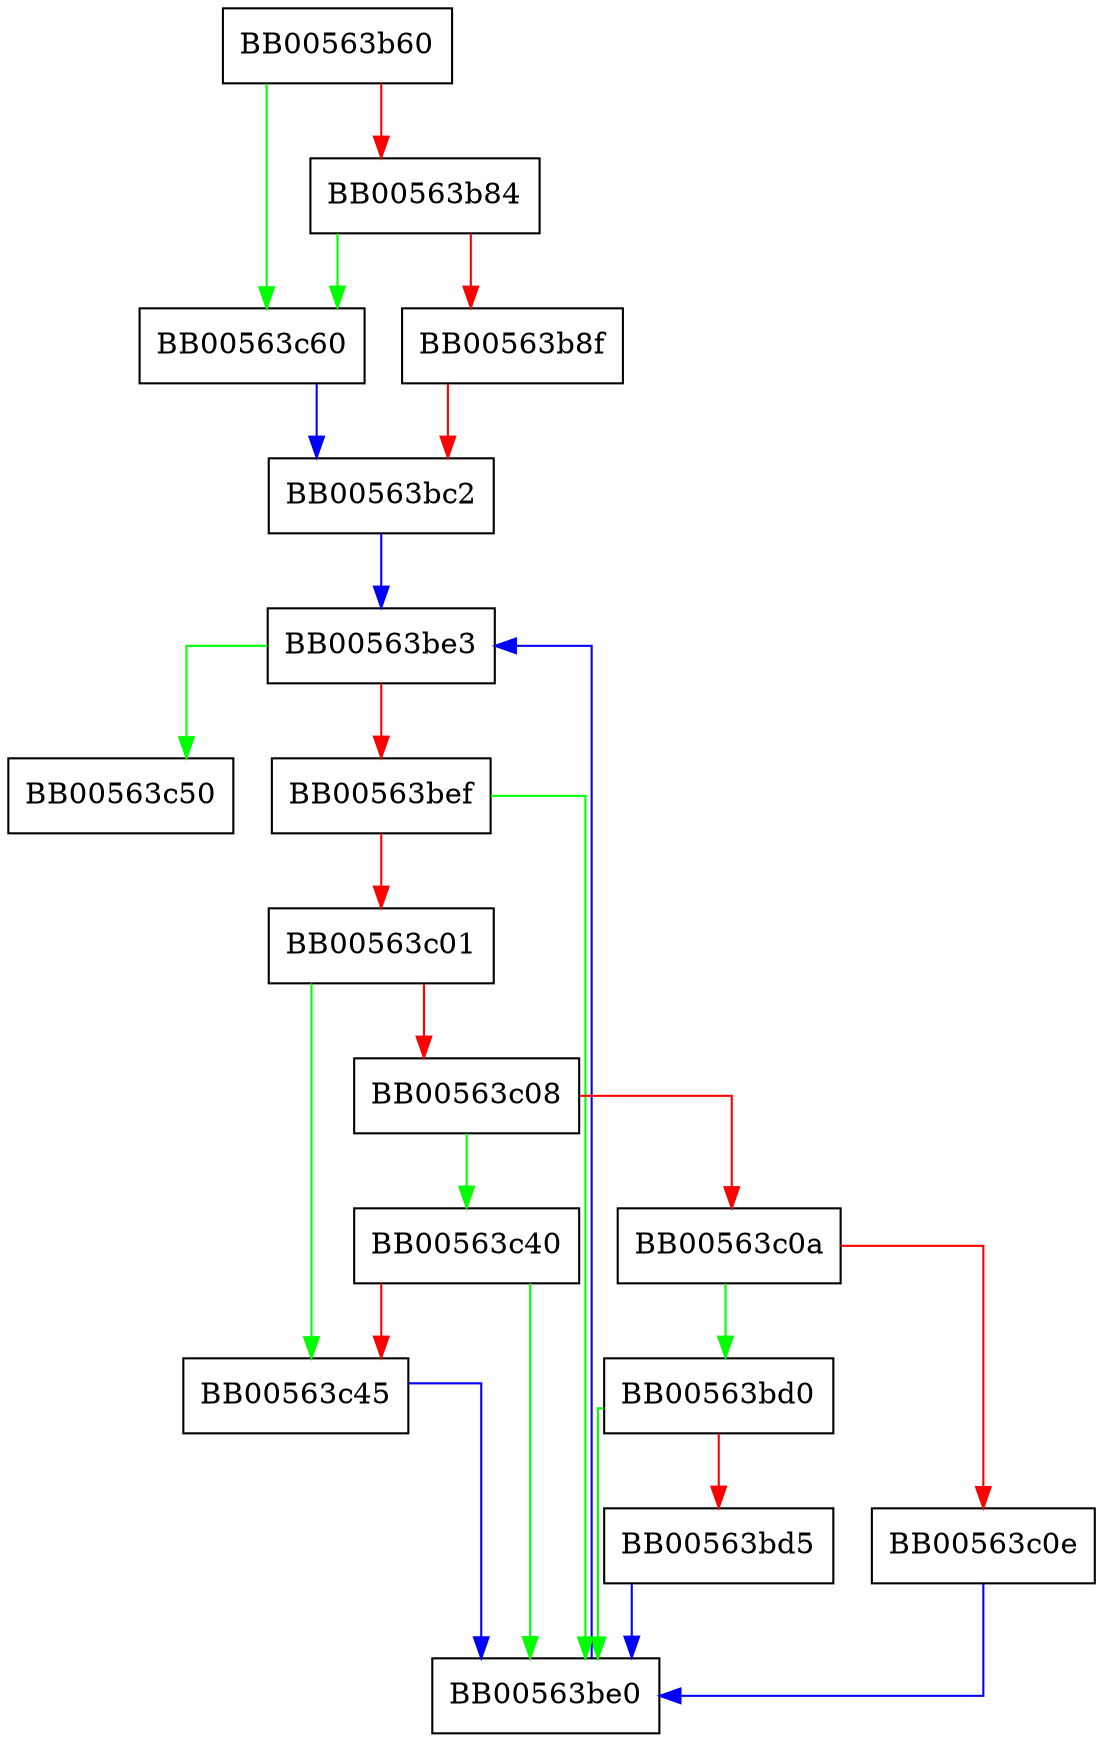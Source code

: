 digraph ossl_cms_RecipientInfos_set_cmsctx {
  node [shape="box"];
  graph [splines=ortho];
  BB00563b60 -> BB00563c60 [color="green"];
  BB00563b60 -> BB00563b84 [color="red"];
  BB00563b84 -> BB00563c60 [color="green"];
  BB00563b84 -> BB00563b8f [color="red"];
  BB00563b8f -> BB00563bc2 [color="red"];
  BB00563bc2 -> BB00563be3 [color="blue"];
  BB00563bd0 -> BB00563be0 [color="green"];
  BB00563bd0 -> BB00563bd5 [color="red"];
  BB00563bd5 -> BB00563be0 [color="blue"];
  BB00563be0 -> BB00563be3 [color="blue"];
  BB00563be3 -> BB00563c50 [color="green"];
  BB00563be3 -> BB00563bef [color="red"];
  BB00563bef -> BB00563be0 [color="green"];
  BB00563bef -> BB00563c01 [color="red"];
  BB00563c01 -> BB00563c45 [color="green"];
  BB00563c01 -> BB00563c08 [color="red"];
  BB00563c08 -> BB00563c40 [color="green"];
  BB00563c08 -> BB00563c0a [color="red"];
  BB00563c0a -> BB00563bd0 [color="green"];
  BB00563c0a -> BB00563c0e [color="red"];
  BB00563c0e -> BB00563be0 [color="blue"];
  BB00563c40 -> BB00563be0 [color="green"];
  BB00563c40 -> BB00563c45 [color="red"];
  BB00563c45 -> BB00563be0 [color="blue"];
  BB00563c60 -> BB00563bc2 [color="blue"];
}